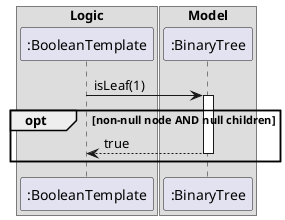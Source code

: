 @startuml
box Logic
participant ":BooleanTemplate" as BooleanTemplate
end box

box Model
participant ":BinaryTree" as BinaryTree
end box
autoactivate on
BooleanTemplate -> BinaryTree : isLeaf(1)

opt non-null node AND null children
return true

end
@enduml